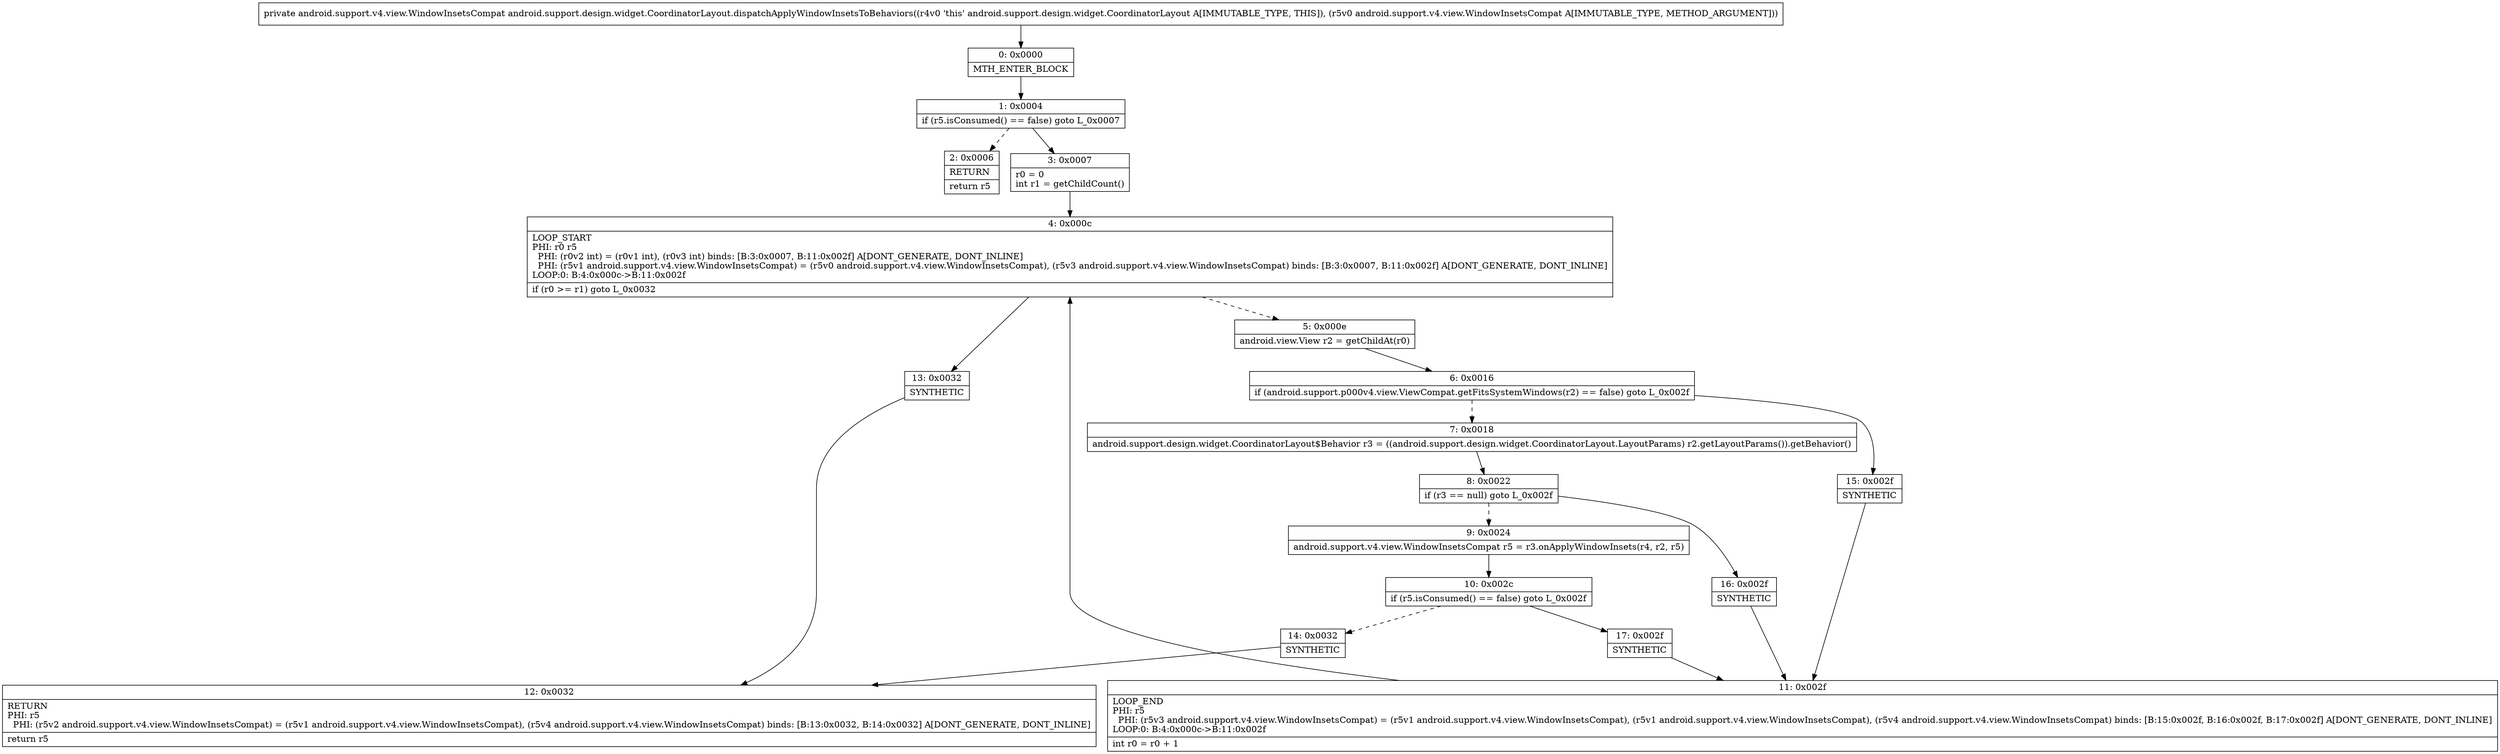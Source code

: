 digraph "CFG forandroid.support.design.widget.CoordinatorLayout.dispatchApplyWindowInsetsToBehaviors(Landroid\/support\/v4\/view\/WindowInsetsCompat;)Landroid\/support\/v4\/view\/WindowInsetsCompat;" {
Node_0 [shape=record,label="{0\:\ 0x0000|MTH_ENTER_BLOCK\l}"];
Node_1 [shape=record,label="{1\:\ 0x0004|if (r5.isConsumed() == false) goto L_0x0007\l}"];
Node_2 [shape=record,label="{2\:\ 0x0006|RETURN\l|return r5\l}"];
Node_3 [shape=record,label="{3\:\ 0x0007|r0 = 0\lint r1 = getChildCount()\l}"];
Node_4 [shape=record,label="{4\:\ 0x000c|LOOP_START\lPHI: r0 r5 \l  PHI: (r0v2 int) = (r0v1 int), (r0v3 int) binds: [B:3:0x0007, B:11:0x002f] A[DONT_GENERATE, DONT_INLINE]\l  PHI: (r5v1 android.support.v4.view.WindowInsetsCompat) = (r5v0 android.support.v4.view.WindowInsetsCompat), (r5v3 android.support.v4.view.WindowInsetsCompat) binds: [B:3:0x0007, B:11:0x002f] A[DONT_GENERATE, DONT_INLINE]\lLOOP:0: B:4:0x000c\-\>B:11:0x002f\l|if (r0 \>= r1) goto L_0x0032\l}"];
Node_5 [shape=record,label="{5\:\ 0x000e|android.view.View r2 = getChildAt(r0)\l}"];
Node_6 [shape=record,label="{6\:\ 0x0016|if (android.support.p000v4.view.ViewCompat.getFitsSystemWindows(r2) == false) goto L_0x002f\l}"];
Node_7 [shape=record,label="{7\:\ 0x0018|android.support.design.widget.CoordinatorLayout$Behavior r3 = ((android.support.design.widget.CoordinatorLayout.LayoutParams) r2.getLayoutParams()).getBehavior()\l}"];
Node_8 [shape=record,label="{8\:\ 0x0022|if (r3 == null) goto L_0x002f\l}"];
Node_9 [shape=record,label="{9\:\ 0x0024|android.support.v4.view.WindowInsetsCompat r5 = r3.onApplyWindowInsets(r4, r2, r5)\l}"];
Node_10 [shape=record,label="{10\:\ 0x002c|if (r5.isConsumed() == false) goto L_0x002f\l}"];
Node_11 [shape=record,label="{11\:\ 0x002f|LOOP_END\lPHI: r5 \l  PHI: (r5v3 android.support.v4.view.WindowInsetsCompat) = (r5v1 android.support.v4.view.WindowInsetsCompat), (r5v1 android.support.v4.view.WindowInsetsCompat), (r5v4 android.support.v4.view.WindowInsetsCompat) binds: [B:15:0x002f, B:16:0x002f, B:17:0x002f] A[DONT_GENERATE, DONT_INLINE]\lLOOP:0: B:4:0x000c\-\>B:11:0x002f\l|int r0 = r0 + 1\l}"];
Node_12 [shape=record,label="{12\:\ 0x0032|RETURN\lPHI: r5 \l  PHI: (r5v2 android.support.v4.view.WindowInsetsCompat) = (r5v1 android.support.v4.view.WindowInsetsCompat), (r5v4 android.support.v4.view.WindowInsetsCompat) binds: [B:13:0x0032, B:14:0x0032] A[DONT_GENERATE, DONT_INLINE]\l|return r5\l}"];
Node_13 [shape=record,label="{13\:\ 0x0032|SYNTHETIC\l}"];
Node_14 [shape=record,label="{14\:\ 0x0032|SYNTHETIC\l}"];
Node_15 [shape=record,label="{15\:\ 0x002f|SYNTHETIC\l}"];
Node_16 [shape=record,label="{16\:\ 0x002f|SYNTHETIC\l}"];
Node_17 [shape=record,label="{17\:\ 0x002f|SYNTHETIC\l}"];
MethodNode[shape=record,label="{private android.support.v4.view.WindowInsetsCompat android.support.design.widget.CoordinatorLayout.dispatchApplyWindowInsetsToBehaviors((r4v0 'this' android.support.design.widget.CoordinatorLayout A[IMMUTABLE_TYPE, THIS]), (r5v0 android.support.v4.view.WindowInsetsCompat A[IMMUTABLE_TYPE, METHOD_ARGUMENT])) }"];
MethodNode -> Node_0;
Node_0 -> Node_1;
Node_1 -> Node_2[style=dashed];
Node_1 -> Node_3;
Node_3 -> Node_4;
Node_4 -> Node_5[style=dashed];
Node_4 -> Node_13;
Node_5 -> Node_6;
Node_6 -> Node_7[style=dashed];
Node_6 -> Node_15;
Node_7 -> Node_8;
Node_8 -> Node_9[style=dashed];
Node_8 -> Node_16;
Node_9 -> Node_10;
Node_10 -> Node_14[style=dashed];
Node_10 -> Node_17;
Node_11 -> Node_4;
Node_13 -> Node_12;
Node_14 -> Node_12;
Node_15 -> Node_11;
Node_16 -> Node_11;
Node_17 -> Node_11;
}

